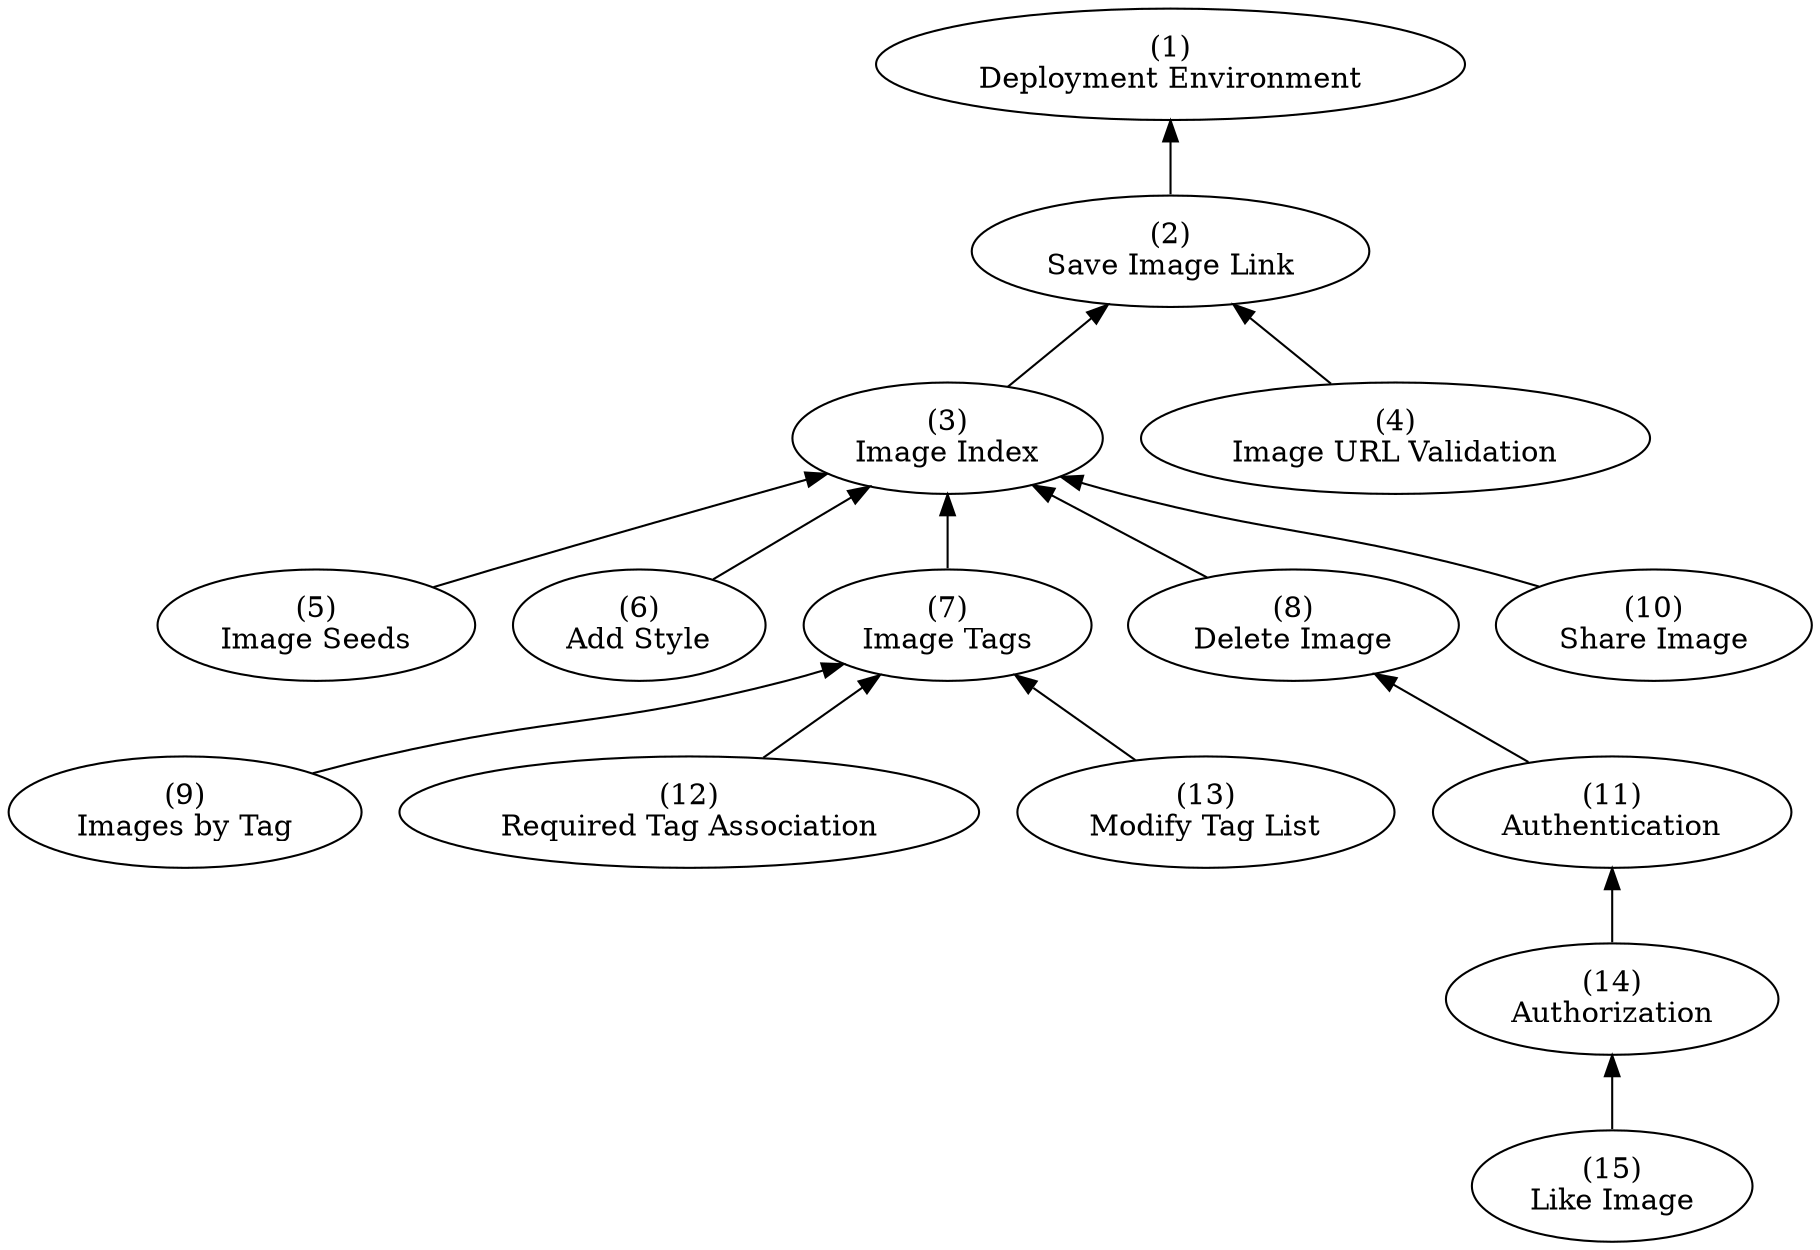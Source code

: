 digraph Dependencies {
  rankdir=BT;

  "Deployment Environment" [label="(1)\nDeployment Environment"]
  "Save Image Link" [label="(2)\nSave Image Link"]
  "Image Index" [label="(3)\nImage Index"]
  "Image URL Validation" [label="(4)\nImage URL Validation"]
  "Image Seeds" [label="(5)\nImage Seeds"]
  "Add Style" [label="(6)\nAdd Style"]
  "Image Tags" [label="(7)\nImage Tags"]
  "Delete Image" [label="(8)\nDelete Image"]
  "Images by Tag" [label="(9)\nImages by Tag"]
  "Share Image" [label="(10)\nShare Image"]
  "Authentication" [label="(11)\nAuthentication"]
  "Required Tag Association" [label="(12)\nRequired Tag Association"]
  "Modify Tag List" [label="(13)\nModify Tag List"]
  "Authorization" [label="(14)\nAuthorization"]
  "Like Image" [label="(15)\nLike Image"]

  "Add Style" -> "Image Index"
  "Authentication" -> "Delete Image"
  "Authorization" -> "Authentication"
  "Delete Image" -> "Image Index"
  "Like Image" -> "Authorization"
  "Image Index" -> "Save Image Link"
  "Image Seeds" -> "Image Index"
  "Image Tags" -> "Image Index"
  "Image URL Validation" -> "Save Image Link"
  "Images by Tag" -> "Image Tags"
  "Modify Tag List" -> "Image Tags"
  "Required Tag Association" -> "Image Tags"
  "Save Image Link" -> "Deployment Environment"
  "Share Image" -> "Image Index"
}

